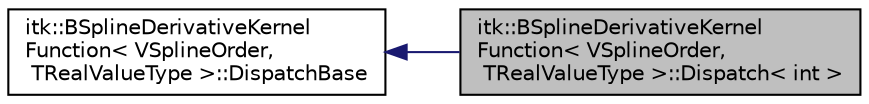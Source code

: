 digraph "itk::BSplineDerivativeKernelFunction&lt; VSplineOrder, TRealValueType &gt;::Dispatch&lt; int &gt;"
{
 // LATEX_PDF_SIZE
  edge [fontname="Helvetica",fontsize="10",labelfontname="Helvetica",labelfontsize="10"];
  node [fontname="Helvetica",fontsize="10",shape=record];
  rankdir="LR";
  Node1 [label="itk::BSplineDerivativeKernel\lFunction\< VSplineOrder,\l TRealValueType \>::Dispatch\< int \>",height=0.2,width=0.4,color="black", fillcolor="grey75", style="filled", fontcolor="black",tooltip=" "];
  Node2 -> Node1 [dir="back",color="midnightblue",fontsize="10",style="solid",fontname="Helvetica"];
  Node2 [label="itk::BSplineDerivativeKernel\lFunction\< VSplineOrder,\l TRealValueType \>::DispatchBase",height=0.2,width=0.4,color="black", fillcolor="white", style="filled",URL="$structitk_1_1BSplineDerivativeKernelFunction_1_1DispatchBase.html",tooltip=" "];
}
